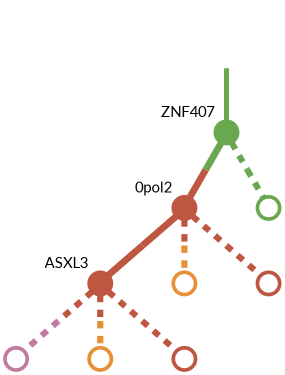 strict digraph  {
graph[splines=false]; nodesep=0.7; rankdir=TB; ranksep=0.6; forcelabels=true; dpi=600; size=2.5;
0 [color="#6aa84fff", fillcolor="#6aa84fff", fixedsize=true, fontname=Lato, fontsize="12pt", height="0.25", label="", penwidth=3, shape=circle, style=filled, xlabel=ZNF407];
2 [color="#be5742ff", fillcolor="#be5742ff", fixedsize=true, fontname=Lato, fontsize="12pt", height="0.25", label="", penwidth=3, shape=circle, style=filled, xlabel="0pol2"];
3 [color="#6aa84fff", fillcolor="#6aa84fff", fixedsize=true, fontname=Lato, fontsize="12pt", height="0.25", label="", penwidth=3, shape=circle, style=solid, xlabel=""];
1 [color="#be5742ff", fillcolor="#be5742ff", fixedsize=true, fontname=Lato, fontsize="12pt", height="0.25", label="", penwidth=3, shape=circle, style=filled, xlabel=ASXL3];
4 [color="#c27ba0ff", fillcolor="#c27ba0ff", fixedsize=true, fontname=Lato, fontsize="12pt", height="0.25", label="", penwidth=3, shape=circle, style=solid, xlabel=""];
6 [color="#e69138ff", fillcolor="#e69138ff", fixedsize=true, fontname=Lato, fontsize="12pt", height="0.25", label="", penwidth=3, shape=circle, style=solid, xlabel=""];
8 [color="#be5742ff", fillcolor="#be5742ff", fixedsize=true, fontname=Lato, fontsize="12pt", height="0.25", label="", penwidth=3, shape=circle, style=solid, xlabel=""];
5 [color="#e69138ff", fillcolor="#e69138ff", fixedsize=true, fontname=Lato, fontsize="12pt", height="0.25", label="", penwidth=3, shape=circle, style=solid, xlabel=""];
7 [color="#be5742ff", fillcolor="#be5742ff", fixedsize=true, fontname=Lato, fontsize="12pt", height="0.25", label="", penwidth=3, shape=circle, style=solid, xlabel=""];
normal [label="", penwidth=3, style=invis, xlabel=ZNF407];
0 -> 2  [arrowsize=0, color="#6aa84fff;0.5:#be5742ff", minlen="1.0", penwidth="5.5", style=solid];
0 -> 3  [arrowsize=0, color="#6aa84fff;0.5:#6aa84fff", minlen="1.0", penwidth=5, style=dashed];
2 -> 1  [arrowsize=0, color="#be5742ff;0.5:#be5742ff", minlen="1.0", penwidth="5.5", style=solid];
2 -> 5  [arrowsize=0, color="#be5742ff;0.5:#e69138ff", minlen="1.0", penwidth=5, style=dashed];
2 -> 7  [arrowsize=0, color="#be5742ff;0.5:#be5742ff", minlen="1.0", penwidth=5, style=dashed];
1 -> 4  [arrowsize=0, color="#be5742ff;0.5:#c27ba0ff", minlen="1.0", penwidth=5, style=dashed];
1 -> 6  [arrowsize=0, color="#be5742ff;0.5:#e69138ff", minlen="1.0", penwidth=5, style=dashed];
1 -> 8  [arrowsize=0, color="#be5742ff;0.5:#be5742ff", minlen="1.0", penwidth=5, style=dashed];
normal -> 0  [arrowsize=0, color="#6aa84fff", label="", penwidth=4, style=solid];
}
